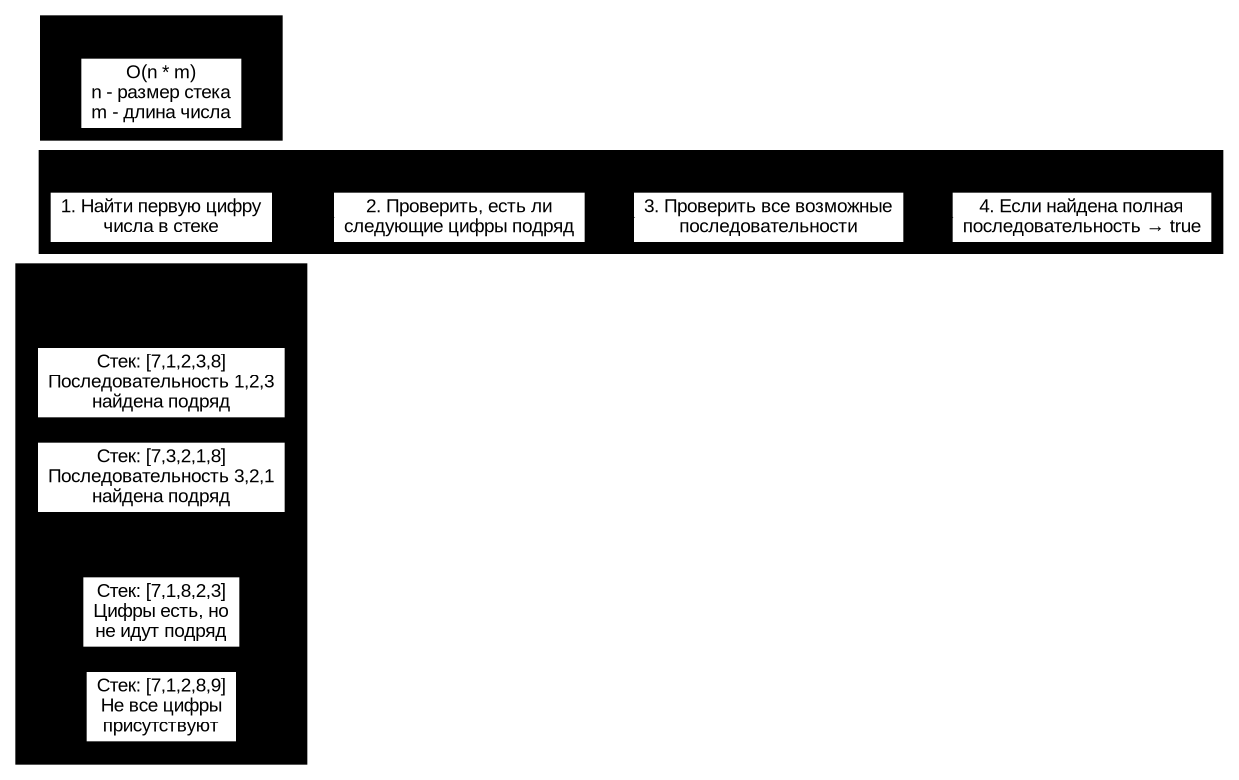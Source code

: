 @startdot
digraph G {
    rankdir=LR;
    node [shape=box, fontname="Arial", style="filled,solid", color="black", fillcolor="white"];
    bgcolor="white";
    
    subgraph cluster_example1 {
        label="Пример 1: Число 123";
        style="filled,solid";
        color="black";
        bgcolor="white";
        
        subgraph cluster_true {
            label="Возвращает true";
            style="filled,solid";
            color="black";
            bgcolor="white";
            
            t1 [label="Стек: [7,1,2,3,8]\nПоследовательность 1,2,3\nнайдена подряд"];
            
            t2 [label="Стек: [7,3,2,1,8]\nПоследовательность 3,2,1\nнайдена подряд"];
        }
        
        subgraph cluster_false {
            label="Возвращает false";
            style="filled,solid";
            color="black";
            bgcolor="white";
            
            f1 [label="Стек: [7,1,8,2,3]\nЦифры есть, но\nне идут подряд"];
            
            f2 [label="Стек: [7,1,2,8,9]\nНе все цифры\nприсутствуют"];
        }
    }
    
    subgraph cluster_algorithm {
        label="Алгоритм проверки";
        style="filled,solid";
        color="black";
        bgcolor="white";
        
        step1 [label="1. Найти первую цифру\nчисла в стеке"];
        step2 [label="2. Проверить, есть ли\nследующие цифры подряд"];
        step3 [label="3. Проверить все возможные\nпоследовательности"];
        step4 [label="4. Если найдена полная\nпоследовательность → true"];
        
        step1 -> step2 -> step3 -> step4;
    }
    
    subgraph cluster_complexity {
        label="Временная сложность";
        style="filled,solid";
        color="black";
        bgcolor="white";
        
        c1 [label="O(n * m)\nn - размер стека\nm - длина числа"];
    }
}
@enddot
